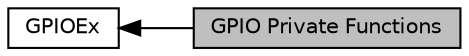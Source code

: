 digraph "GPIO Private Functions"
{
  edge [fontname="Helvetica",fontsize="10",labelfontname="Helvetica",labelfontsize="10"];
  node [fontname="Helvetica",fontsize="10",shape=box];
  rankdir=LR;
  Node1 [label="GPIO Private Functions",height=0.2,width=0.4,color="black", fillcolor="grey75", style="filled", fontcolor="black",tooltip=" "];
  Node2 [label="GPIOEx",height=0.2,width=0.4,color="black", fillcolor="white", style="filled",URL="$group___g_p_i_o_ex.html",tooltip=" "];
  Node2->Node1 [shape=plaintext, dir="back", style="solid"];
}
